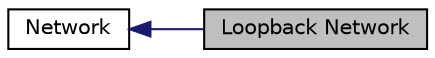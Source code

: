 digraph structs
{
  edge [fontname="Helvetica",fontsize="10",labelfontname="Helvetica",labelfontsize="10"];
  node [fontname="Helvetica",fontsize="10",shape=record];
  rankdir=LR;
  Node0 [label="Loopback Network",height=0.2,width=0.4,color="black", fillcolor="grey75", style="filled" fontcolor="black"];
  Node1 [label="Network",height=0.2,width=0.4,color="black", fillcolor="white", style="filled",URL="$da/d52/group__bgenet.html"];
  Node1->Node0 [shape=plaintext, color="midnightblue", dir="back", style="solid"];
}
